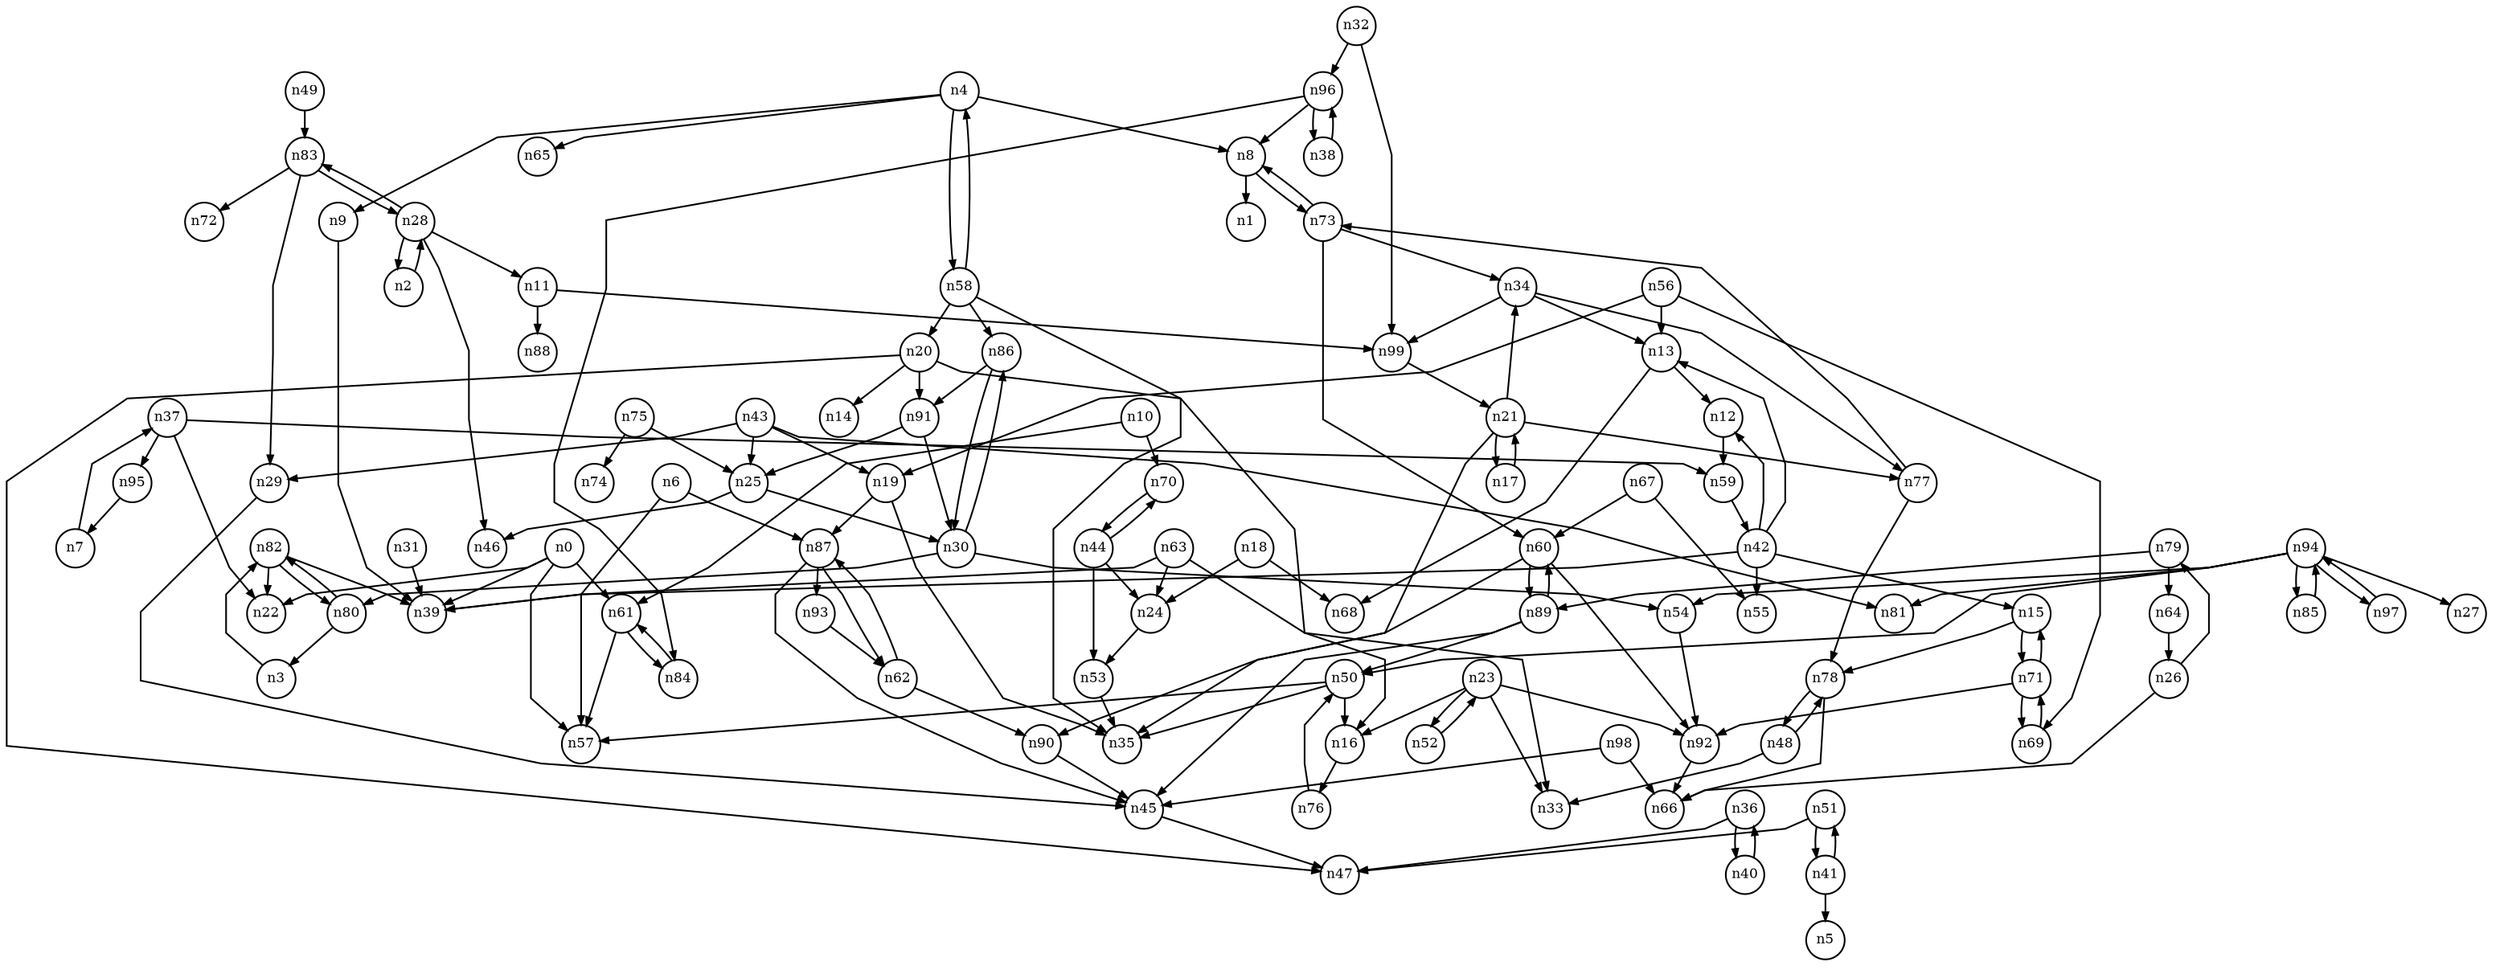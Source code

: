 digraph G{
splines=polyline;
ranksep=0.22;
nodesep=0.22;
nodesize=0.32;
fontsize=8
edge [arrowsize=0.5]
node [fontsize=8 shape=circle width=0.32 fixedsize=shape];

n0 -> n22
n0 -> n39
n0 -> n57
n0 -> n61
n61 -> n57
n61 -> n84
n8 -> n1
n8 -> n73
n4 -> n8
n4 -> n9
n4 -> n65
n4 -> n58
n9 -> n39
n6 -> n57
n6 -> n87
n87 -> n45
n87 -> n93
n87 -> n62
n10 -> n61
n10 -> n70
n70 -> n44
n11 -> n88
n11 -> n99
n99 -> n21
n59 -> n42
n12 -> n59
n13 -> n12
n13 -> n68
n78 -> n66
n78 -> n48
n15 -> n78
n15 -> n71
n24 -> n53
n18 -> n24
n18 -> n68
n19 -> n35
n19 -> n87
n20 -> n14
n20 -> n16
n20 -> n47
n20 -> n91
n16 -> n76
n91 -> n25
n91 -> n30
n17 -> n21
n21 -> n17
n21 -> n34
n21 -> n35
n21 -> n77
n34 -> n13
n34 -> n77
n34 -> n99
n77 -> n78
n77 -> n73
n23 -> n16
n23 -> n33
n23 -> n52
n23 -> n92
n52 -> n23
n92 -> n66
n53 -> n35
n25 -> n46
n25 -> n30
n26 -> n66
n26 -> n79
n2 -> n28
n28 -> n2
n28 -> n11
n28 -> n46
n28 -> n83
n83 -> n29
n83 -> n72
n83 -> n28
n45 -> n47
n29 -> n45
n54 -> n92
n30 -> n54
n30 -> n80
n30 -> n86
n80 -> n3
n80 -> n82
n86 -> n91
n86 -> n30
n31 -> n39
n96 -> n8
n96 -> n84
n96 -> n38
n32 -> n96
n32 -> n99
n40 -> n36
n36 -> n40
n36 -> n47
n37 -> n22
n37 -> n59
n37 -> n95
n95 -> n7
n38 -> n96
n41 -> n5
n41 -> n51
n42 -> n12
n42 -> n13
n42 -> n15
n42 -> n39
n42 -> n55
n43 -> n19
n43 -> n25
n43 -> n29
n43 -> n81
n44 -> n24
n44 -> n53
n44 -> n70
n48 -> n33
n48 -> n78
n49 -> n83
n50 -> n16
n50 -> n35
n50 -> n57
n51 -> n41
n51 -> n47
n56 -> n13
n56 -> n19
n56 -> n69
n69 -> n71
n58 -> n4
n58 -> n20
n58 -> n35
n58 -> n86
n89 -> n45
n89 -> n50
n89 -> n60
n60 -> n89
n60 -> n90
n60 -> n92
n90 -> n45
n84 -> n61
n62 -> n87
n62 -> n90
n63 -> n24
n63 -> n33
n63 -> n39
n64 -> n26
n67 -> n55
n67 -> n60
n71 -> n15
n71 -> n69
n71 -> n92
n73 -> n8
n73 -> n34
n73 -> n60
n75 -> n25
n75 -> n74
n76 -> n50
n79 -> n64
n79 -> n89
n3 -> n82
n82 -> n22
n82 -> n39
n82 -> n80
n93 -> n62
n94 -> n27
n94 -> n50
n94 -> n54
n94 -> n81
n94 -> n85
n94 -> n97
n85 -> n94
n97 -> n94
n7 -> n37
n98 -> n45
n98 -> n66
}
